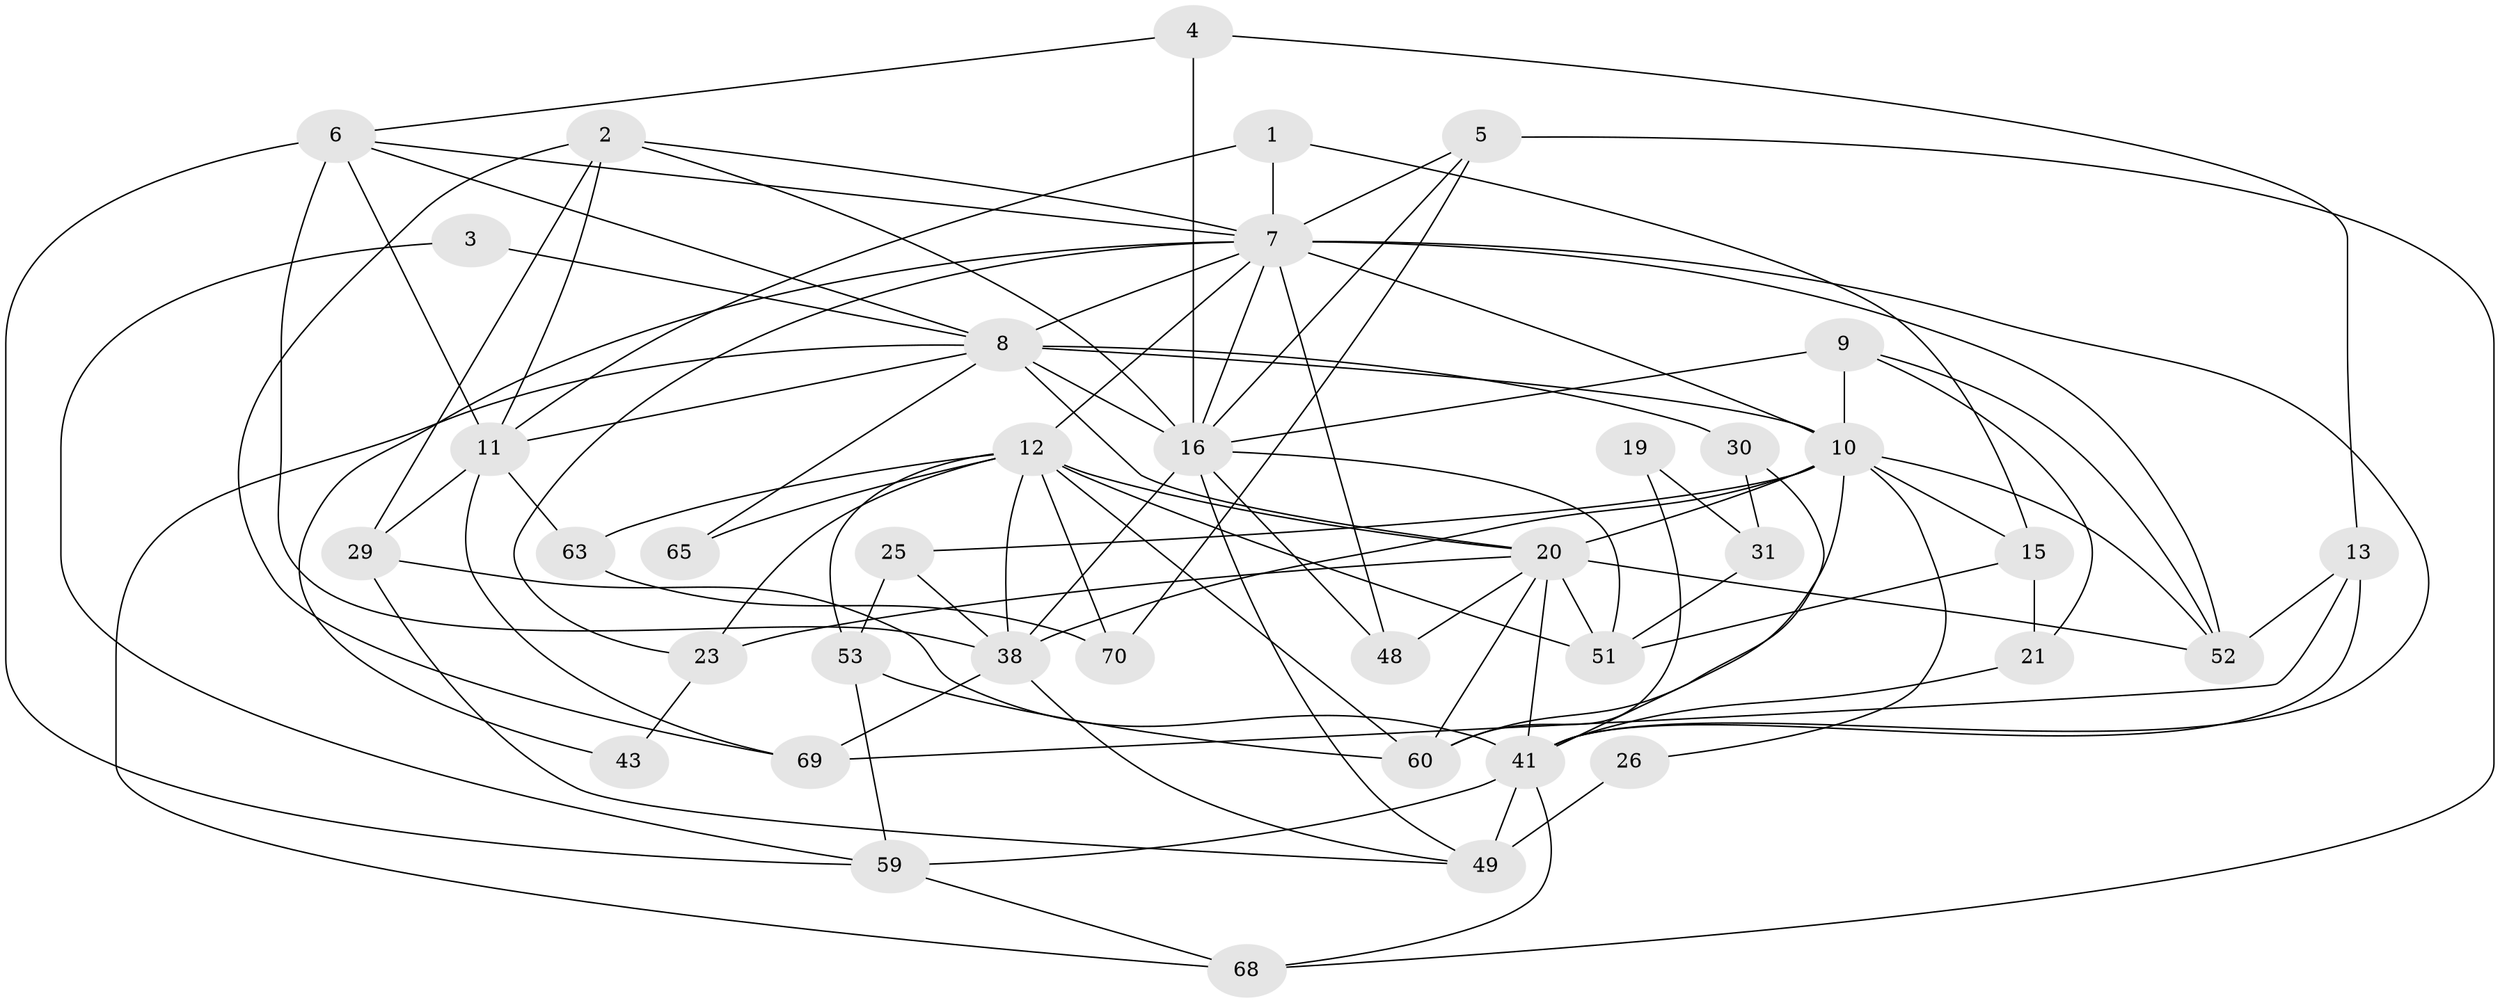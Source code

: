 // original degree distribution, {3: 0.3037974683544304, 6: 0.10126582278481013, 4: 0.20253164556962025, 5: 0.25316455696202533, 2: 0.11392405063291139, 7: 0.02531645569620253}
// Generated by graph-tools (version 1.1) at 2025/14/03/09/25 04:14:56]
// undirected, 39 vertices, 97 edges
graph export_dot {
graph [start="1"]
  node [color=gray90,style=filled];
  1;
  2 [super="+45+37+39"];
  3;
  4;
  5;
  6 [super="+22"];
  7 [super="+56+34"];
  8 [super="+40+24"];
  9 [super="+36"];
  10 [super="+79+18+33+74"];
  11 [super="+28+14"];
  12 [super="+58+47+71"];
  13 [super="+67"];
  15 [super="+75"];
  16 [super="+17+73+27"];
  19;
  20 [super="+50"];
  21;
  23;
  25 [super="+66"];
  26;
  29 [super="+76"];
  30;
  31;
  38 [super="+44"];
  41 [super="+78+42"];
  43;
  48;
  49 [super="+77"];
  51 [super="+57"];
  52;
  53;
  59;
  60 [super="+64"];
  63;
  65;
  68;
  69;
  70;
  1 -- 11;
  1 -- 15;
  1 -- 7;
  2 -- 69;
  2 -- 29 [weight=2];
  2 -- 16 [weight=2];
  2 -- 11;
  2 -- 7;
  3 -- 59;
  3 -- 8;
  4 -- 6;
  4 -- 13;
  4 -- 16;
  5 -- 68;
  5 -- 70;
  5 -- 7;
  5 -- 16;
  6 -- 11 [weight=2];
  6 -- 59;
  6 -- 8;
  6 -- 38;
  6 -- 7;
  7 -- 52;
  7 -- 8 [weight=2];
  7 -- 48;
  7 -- 23;
  7 -- 43;
  7 -- 10;
  7 -- 12 [weight=2];
  7 -- 16;
  7 -- 41;
  8 -- 16 [weight=4];
  8 -- 65;
  8 -- 20;
  8 -- 68;
  8 -- 30;
  8 -- 11;
  8 -- 10;
  9 -- 52;
  9 -- 10 [weight=2];
  9 -- 16;
  9 -- 21;
  10 -- 52;
  10 -- 15;
  10 -- 26;
  10 -- 25;
  10 -- 38 [weight=2];
  10 -- 60;
  10 -- 20 [weight=2];
  11 -- 69;
  11 -- 29;
  11 -- 63;
  12 -- 23;
  12 -- 53;
  12 -- 70;
  12 -- 63;
  12 -- 65;
  12 -- 51;
  12 -- 38;
  12 -- 20 [weight=2];
  12 -- 60;
  13 -- 69 [weight=2];
  13 -- 52;
  13 -- 41;
  15 -- 21;
  15 -- 51;
  16 -- 49;
  16 -- 38;
  16 -- 48;
  16 -- 51 [weight=2];
  19 -- 60;
  19 -- 31;
  20 -- 60;
  20 -- 48;
  20 -- 51;
  20 -- 52;
  20 -- 23;
  20 -- 41;
  21 -- 41;
  23 -- 43;
  25 -- 53;
  25 -- 38;
  26 -- 49 [weight=2];
  29 -- 49;
  29 -- 41;
  30 -- 31;
  30 -- 41;
  31 -- 51;
  38 -- 69;
  38 -- 49;
  41 -- 49 [weight=3];
  41 -- 59;
  41 -- 68;
  53 -- 59;
  53 -- 60;
  59 -- 68;
  63 -- 70;
}
